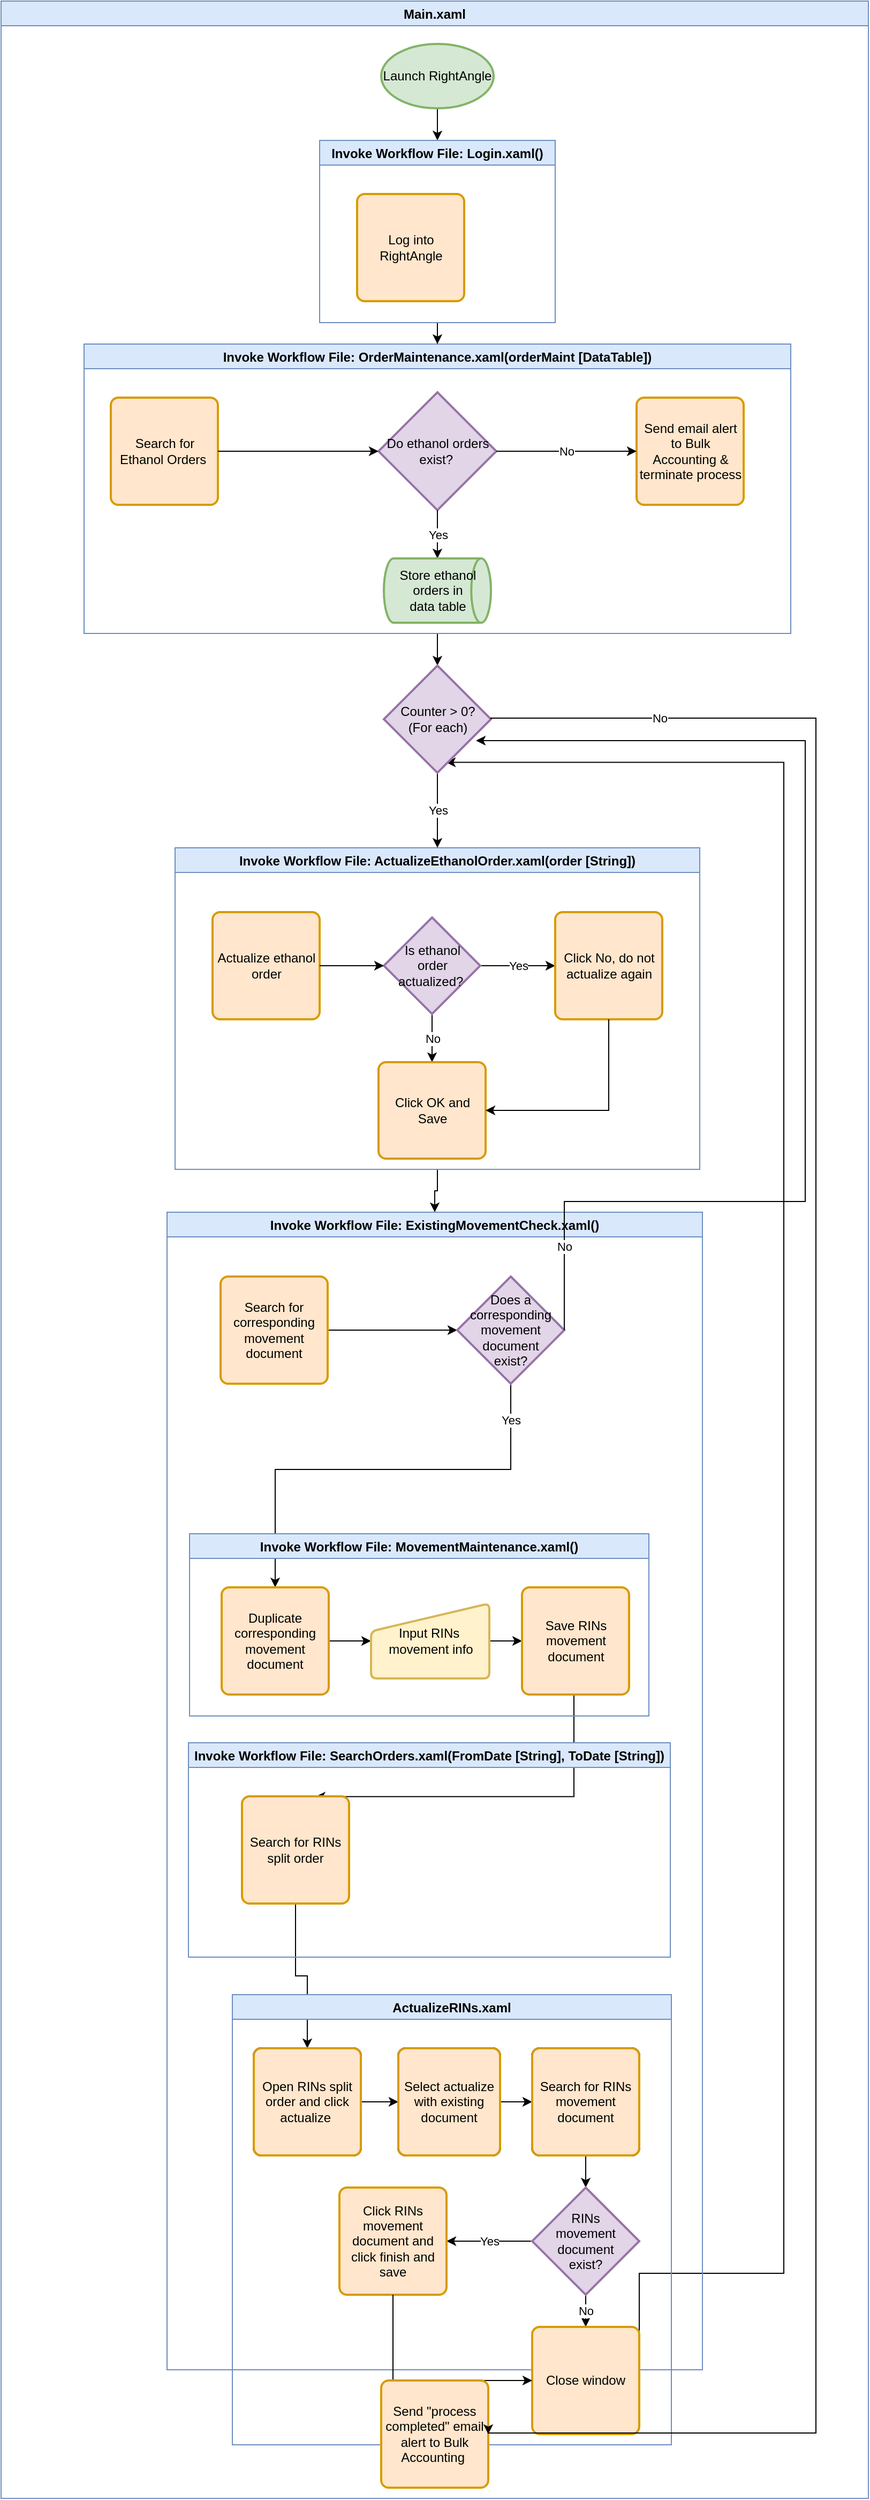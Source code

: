 <mxfile version="14.6.10" type="github">
  <diagram id="C5RBs43oDa-KdzZeNtuy" name="Page-1">
    <mxGraphModel dx="1038" dy="624" grid="1" gridSize="10" guides="1" tooltips="1" connect="1" arrows="1" fold="1" page="1" pageScale="1" pageWidth="827" pageHeight="1169" math="0" shadow="0">
      <root>
        <mxCell id="WIyWlLk6GJQsqaUBKTNV-0" />
        <mxCell id="WIyWlLk6GJQsqaUBKTNV-1" parent="WIyWlLk6GJQsqaUBKTNV-0" />
        <mxCell id="zwIU4QLBpwWAhk2zhrNK-26" value="Main.xaml" style="swimlane;labelBackgroundColor=none;fillColor=#dae8fc;strokeColor=#6c8ebf;" vertex="1" parent="WIyWlLk6GJQsqaUBKTNV-1">
          <mxGeometry width="810" height="2330" as="geometry" />
        </mxCell>
        <mxCell id="zwIU4QLBpwWAhk2zhrNK-88" value="" style="endArrow=classic;html=1;rounded=0;edgeStyle=orthogonalEdgeStyle;exitX=1;exitY=0.5;exitDx=0;exitDy=0;entryX=0.58;entryY=0.902;entryDx=0;entryDy=0;entryPerimeter=0;" edge="1" parent="zwIU4QLBpwWAhk2zhrNK-26" source="zwIU4QLBpwWAhk2zhrNK-80" target="zwIU4QLBpwWAhk2zhrNK-95">
          <mxGeometry width="50" height="50" relative="1" as="geometry">
            <mxPoint x="621" y="2200" as="sourcePoint" />
            <mxPoint x="551" y="700" as="targetPoint" />
            <Array as="points">
              <mxPoint x="731" y="2120" />
              <mxPoint x="731" y="710" />
            </Array>
          </mxGeometry>
        </mxCell>
        <mxCell id="zwIU4QLBpwWAhk2zhrNK-50" value="Yes" style="edgeStyle=orthogonalEdgeStyle;rounded=0;orthogonalLoop=1;jettySize=auto;html=1;exitX=0.5;exitY=1;exitDx=0;exitDy=0;exitPerimeter=0;" edge="1" parent="zwIU4QLBpwWAhk2zhrNK-26" source="zwIU4QLBpwWAhk2zhrNK-95" target="zwIU4QLBpwWAhk2zhrNK-29">
          <mxGeometry relative="1" as="geometry">
            <mxPoint x="337.5" y="680" as="sourcePoint" />
          </mxGeometry>
        </mxCell>
        <mxCell id="zwIU4QLBpwWAhk2zhrNK-117" style="edgeStyle=orthogonalEdgeStyle;rounded=0;orthogonalLoop=1;jettySize=auto;html=1;" edge="1" parent="zwIU4QLBpwWAhk2zhrNK-26" source="zwIU4QLBpwWAhk2zhrNK-3" target="zwIU4QLBpwWAhk2zhrNK-27">
          <mxGeometry relative="1" as="geometry" />
        </mxCell>
        <mxCell id="zwIU4QLBpwWAhk2zhrNK-3" value="Launch RightAngle" style="strokeWidth=2;html=1;shape=mxgraph.flowchart.start_1;whiteSpace=wrap;fillColor=#d5e8d4;strokeColor=#82b366;" vertex="1" parent="zwIU4QLBpwWAhk2zhrNK-26">
          <mxGeometry x="355" y="40" width="105" height="60" as="geometry" />
        </mxCell>
        <mxCell id="zwIU4QLBpwWAhk2zhrNK-116" style="edgeStyle=orthogonalEdgeStyle;rounded=0;orthogonalLoop=1;jettySize=auto;html=1;entryX=0.5;entryY=0;entryDx=0;entryDy=0;" edge="1" parent="zwIU4QLBpwWAhk2zhrNK-26" source="zwIU4QLBpwWAhk2zhrNK-27" target="zwIU4QLBpwWAhk2zhrNK-38">
          <mxGeometry relative="1" as="geometry" />
        </mxCell>
        <mxCell id="zwIU4QLBpwWAhk2zhrNK-27" value="Invoke Workflow File: Login.xaml()" style="swimlane;fillColor=#dae8fc;strokeColor=#6c8ebf;" vertex="1" parent="zwIU4QLBpwWAhk2zhrNK-26">
          <mxGeometry x="297.5" y="130" width="220" height="170" as="geometry" />
        </mxCell>
        <mxCell id="zwIU4QLBpwWAhk2zhrNK-4" value="Log into RightAngle" style="rounded=1;whiteSpace=wrap;html=1;absoluteArcSize=1;arcSize=14;strokeWidth=2;fillColor=#ffe6cc;strokeColor=#d79b00;" vertex="1" parent="zwIU4QLBpwWAhk2zhrNK-27">
          <mxGeometry x="35" y="50" width="100" height="100" as="geometry" />
        </mxCell>
        <mxCell id="zwIU4QLBpwWAhk2zhrNK-118" style="edgeStyle=orthogonalEdgeStyle;rounded=0;orthogonalLoop=1;jettySize=auto;html=1;entryX=0.5;entryY=0;entryDx=0;entryDy=0;" edge="1" parent="zwIU4QLBpwWAhk2zhrNK-26" source="zwIU4QLBpwWAhk2zhrNK-29" target="zwIU4QLBpwWAhk2zhrNK-40">
          <mxGeometry relative="1" as="geometry" />
        </mxCell>
        <mxCell id="zwIU4QLBpwWAhk2zhrNK-29" value="Invoke Workflow File: ActualizeEthanolOrder.xaml(order [String])" style="swimlane;fillColor=#dae8fc;strokeColor=#6c8ebf;" vertex="1" parent="zwIU4QLBpwWAhk2zhrNK-26">
          <mxGeometry x="162.5" y="790" width="490" height="300" as="geometry" />
        </mxCell>
        <mxCell id="zwIU4QLBpwWAhk2zhrNK-14" value="Actualize ethanol order" style="rounded=1;whiteSpace=wrap;html=1;absoluteArcSize=1;arcSize=14;strokeWidth=2;fillColor=#ffe6cc;strokeColor=#d79b00;" vertex="1" parent="zwIU4QLBpwWAhk2zhrNK-29">
          <mxGeometry x="35" y="60" width="100" height="100" as="geometry" />
        </mxCell>
        <mxCell id="zwIU4QLBpwWAhk2zhrNK-34" value="Yes" style="edgeStyle=orthogonalEdgeStyle;rounded=0;orthogonalLoop=1;jettySize=auto;html=1;entryX=0;entryY=0.5;entryDx=0;entryDy=0;" edge="1" parent="zwIU4QLBpwWAhk2zhrNK-29" source="zwIU4QLBpwWAhk2zhrNK-16" target="zwIU4QLBpwWAhk2zhrNK-18">
          <mxGeometry relative="1" as="geometry" />
        </mxCell>
        <mxCell id="zwIU4QLBpwWAhk2zhrNK-35" value="No" style="edgeStyle=orthogonalEdgeStyle;rounded=0;orthogonalLoop=1;jettySize=auto;html=1;" edge="1" parent="zwIU4QLBpwWAhk2zhrNK-29" source="zwIU4QLBpwWAhk2zhrNK-16" target="zwIU4QLBpwWAhk2zhrNK-19">
          <mxGeometry relative="1" as="geometry" />
        </mxCell>
        <mxCell id="zwIU4QLBpwWAhk2zhrNK-16" value="Is ethanol &lt;br&gt;order actualized?&amp;nbsp;" style="strokeWidth=2;html=1;shape=mxgraph.flowchart.decision;whiteSpace=wrap;fillColor=#e1d5e7;strokeColor=#9673a6;" vertex="1" parent="zwIU4QLBpwWAhk2zhrNK-29">
          <mxGeometry x="195" y="65" width="90" height="90" as="geometry" />
        </mxCell>
        <mxCell id="zwIU4QLBpwWAhk2zhrNK-17" value="" style="edgeStyle=orthogonalEdgeStyle;rounded=0;orthogonalLoop=1;jettySize=auto;html=1;" edge="1" parent="zwIU4QLBpwWAhk2zhrNK-29" source="zwIU4QLBpwWAhk2zhrNK-14" target="zwIU4QLBpwWAhk2zhrNK-16">
          <mxGeometry relative="1" as="geometry" />
        </mxCell>
        <mxCell id="zwIU4QLBpwWAhk2zhrNK-18" value="Click No, do not actualize again" style="rounded=1;whiteSpace=wrap;html=1;absoluteArcSize=1;arcSize=14;strokeWidth=2;fillColor=#ffe6cc;strokeColor=#d79b00;" vertex="1" parent="zwIU4QLBpwWAhk2zhrNK-29">
          <mxGeometry x="355" y="60" width="100" height="100" as="geometry" />
        </mxCell>
        <mxCell id="zwIU4QLBpwWAhk2zhrNK-19" value="Click OK and Save" style="rounded=1;whiteSpace=wrap;html=1;absoluteArcSize=1;arcSize=14;strokeWidth=2;fillColor=#ffe6cc;strokeColor=#d79b00;" vertex="1" parent="zwIU4QLBpwWAhk2zhrNK-29">
          <mxGeometry x="190" y="200" width="100" height="90" as="geometry" />
        </mxCell>
        <mxCell id="zwIU4QLBpwWAhk2zhrNK-108" style="edgeStyle=orthogonalEdgeStyle;rounded=0;orthogonalLoop=1;jettySize=auto;html=1;entryX=1;entryY=0.5;entryDx=0;entryDy=0;exitX=0.5;exitY=1;exitDx=0;exitDy=0;" edge="1" parent="zwIU4QLBpwWAhk2zhrNK-29" source="zwIU4QLBpwWAhk2zhrNK-18" target="zwIU4QLBpwWAhk2zhrNK-19">
          <mxGeometry relative="1" as="geometry">
            <mxPoint x="405" y="240" as="targetPoint" />
          </mxGeometry>
        </mxCell>
        <mxCell id="zwIU4QLBpwWAhk2zhrNK-40" value="Invoke Workflow File: ExistingMovementCheck.xaml()" style="swimlane;fillColor=#dae8fc;strokeColor=#6c8ebf;" vertex="1" parent="zwIU4QLBpwWAhk2zhrNK-26">
          <mxGeometry x="155" y="1130" width="500" height="1080" as="geometry" />
        </mxCell>
        <mxCell id="zwIU4QLBpwWAhk2zhrNK-71" style="edgeStyle=orthogonalEdgeStyle;rounded=0;orthogonalLoop=1;jettySize=auto;html=1;" edge="1" parent="zwIU4QLBpwWAhk2zhrNK-40" source="zwIU4QLBpwWAhk2zhrNK-65" target="zwIU4QLBpwWAhk2zhrNK-70">
          <mxGeometry relative="1" as="geometry" />
        </mxCell>
        <mxCell id="zwIU4QLBpwWAhk2zhrNK-111" style="edgeStyle=orthogonalEdgeStyle;rounded=0;orthogonalLoop=1;jettySize=auto;html=1;entryX=0.688;entryY=0.002;entryDx=0;entryDy=0;entryPerimeter=0;" edge="1" parent="zwIU4QLBpwWAhk2zhrNK-40" source="zwIU4QLBpwWAhk2zhrNK-62" target="zwIU4QLBpwWAhk2zhrNK-65">
          <mxGeometry relative="1" as="geometry">
            <mxPoint x="381.5" y="610" as="targetPoint" />
            <Array as="points">
              <mxPoint x="380" y="480" />
              <mxPoint x="380" y="480" />
            </Array>
          </mxGeometry>
        </mxCell>
        <mxCell id="zwIU4QLBpwWAhk2zhrNK-105" value="Yes" style="edgeStyle=orthogonalEdgeStyle;rounded=0;orthogonalLoop=1;jettySize=auto;html=1;entryX=0.5;entryY=0;entryDx=0;entryDy=0;exitX=0.5;exitY=1;exitDx=0;exitDy=0;exitPerimeter=0;" edge="1" parent="zwIU4QLBpwWAhk2zhrNK-40" source="zwIU4QLBpwWAhk2zhrNK-53" target="zwIU4QLBpwWAhk2zhrNK-58">
          <mxGeometry x="-0.837" relative="1" as="geometry">
            <Array as="points">
              <mxPoint x="321" y="240" />
              <mxPoint x="101" y="240" />
            </Array>
            <mxPoint as="offset" />
          </mxGeometry>
        </mxCell>
        <mxCell id="zwIU4QLBpwWAhk2zhrNK-109" style="edgeStyle=orthogonalEdgeStyle;rounded=0;orthogonalLoop=1;jettySize=auto;html=1;entryX=0;entryY=0.5;entryDx=0;entryDy=0;entryPerimeter=0;" edge="1" parent="zwIU4QLBpwWAhk2zhrNK-40" source="zwIU4QLBpwWAhk2zhrNK-41" target="zwIU4QLBpwWAhk2zhrNK-53">
          <mxGeometry relative="1" as="geometry" />
        </mxCell>
        <mxCell id="zwIU4QLBpwWAhk2zhrNK-41" value="Search for corresponding movement document" style="rounded=1;whiteSpace=wrap;html=1;absoluteArcSize=1;arcSize=14;strokeWidth=2;fillColor=#ffe6cc;strokeColor=#d79b00;" vertex="1" parent="zwIU4QLBpwWAhk2zhrNK-40">
          <mxGeometry x="50" y="60" width="100" height="100" as="geometry" />
        </mxCell>
        <mxCell id="zwIU4QLBpwWAhk2zhrNK-53" value="&lt;span&gt;Does a corresponding movement document &lt;br&gt;exist?&lt;/span&gt;" style="strokeWidth=2;html=1;shape=mxgraph.flowchart.decision;whiteSpace=wrap;labelBackgroundColor=none;fillColor=#e1d5e7;strokeColor=#9673a6;" vertex="1" parent="zwIU4QLBpwWAhk2zhrNK-40">
          <mxGeometry x="271" y="60" width="100" height="100" as="geometry" />
        </mxCell>
        <mxCell id="zwIU4QLBpwWAhk2zhrNK-57" value="Invoke Workflow File: MovementMaintenance.xaml()" style="swimlane;labelBackgroundColor=none;fillColor=#dae8fc;strokeColor=#6c8ebf;" vertex="1" parent="zwIU4QLBpwWAhk2zhrNK-40">
          <mxGeometry x="21" y="300" width="429" height="170" as="geometry" />
        </mxCell>
        <mxCell id="zwIU4QLBpwWAhk2zhrNK-61" style="edgeStyle=orthogonalEdgeStyle;rounded=0;orthogonalLoop=1;jettySize=auto;html=1;" edge="1" parent="zwIU4QLBpwWAhk2zhrNK-57" source="zwIU4QLBpwWAhk2zhrNK-58" target="zwIU4QLBpwWAhk2zhrNK-60">
          <mxGeometry relative="1" as="geometry" />
        </mxCell>
        <mxCell id="zwIU4QLBpwWAhk2zhrNK-58" value="Duplicate corresponding movement document" style="rounded=1;whiteSpace=wrap;html=1;absoluteArcSize=1;arcSize=14;strokeWidth=2;labelBackgroundColor=none;fillColor=#ffe6cc;strokeColor=#d79b00;" vertex="1" parent="zwIU4QLBpwWAhk2zhrNK-57">
          <mxGeometry x="30" y="50" width="100" height="100" as="geometry" />
        </mxCell>
        <mxCell id="zwIU4QLBpwWAhk2zhrNK-63" style="edgeStyle=orthogonalEdgeStyle;rounded=0;orthogonalLoop=1;jettySize=auto;html=1;entryX=0;entryY=0.5;entryDx=0;entryDy=0;" edge="1" parent="zwIU4QLBpwWAhk2zhrNK-57" source="zwIU4QLBpwWAhk2zhrNK-60" target="zwIU4QLBpwWAhk2zhrNK-62">
          <mxGeometry relative="1" as="geometry" />
        </mxCell>
        <mxCell id="zwIU4QLBpwWAhk2zhrNK-60" value="Input RINs&amp;nbsp; movement info" style="html=1;strokeWidth=2;shape=manualInput;whiteSpace=wrap;rounded=1;size=26;arcSize=11;labelBackgroundColor=none;fillColor=#fff2cc;strokeColor=#d6b656;" vertex="1" parent="zwIU4QLBpwWAhk2zhrNK-57">
          <mxGeometry x="169.5" y="65" width="110.5" height="70" as="geometry" />
        </mxCell>
        <mxCell id="zwIU4QLBpwWAhk2zhrNK-62" value="Save RINs movement document" style="rounded=1;whiteSpace=wrap;html=1;absoluteArcSize=1;arcSize=14;strokeWidth=2;labelBackgroundColor=none;fillColor=#ffe6cc;strokeColor=#d79b00;" vertex="1" parent="zwIU4QLBpwWAhk2zhrNK-57">
          <mxGeometry x="310.5" y="50" width="100" height="100" as="geometry" />
        </mxCell>
        <mxCell id="zwIU4QLBpwWAhk2zhrNK-64" value="Invoke Workflow File: SearchOrders.xaml(FromDate [String], ToDate [String])" style="swimlane;labelBackgroundColor=none;fillColor=#dae8fc;strokeColor=#6c8ebf;" vertex="1" parent="zwIU4QLBpwWAhk2zhrNK-40">
          <mxGeometry x="20" y="495" width="450" height="200" as="geometry" />
        </mxCell>
        <mxCell id="zwIU4QLBpwWAhk2zhrNK-65" value="Search for RINs split order" style="rounded=1;whiteSpace=wrap;html=1;absoluteArcSize=1;arcSize=14;strokeWidth=2;labelBackgroundColor=none;fillColor=#ffe6cc;strokeColor=#d79b00;" vertex="1" parent="zwIU4QLBpwWAhk2zhrNK-64">
          <mxGeometry x="50" y="50" width="100" height="100" as="geometry" />
        </mxCell>
        <mxCell id="zwIU4QLBpwWAhk2zhrNK-69" value="ActualizeRINs.xaml" style="swimlane;labelBackgroundColor=none;startSize=23;fillColor=#dae8fc;strokeColor=#6c8ebf;" vertex="1" parent="zwIU4QLBpwWAhk2zhrNK-40">
          <mxGeometry x="61" y="730" width="410" height="420" as="geometry" />
        </mxCell>
        <mxCell id="zwIU4QLBpwWAhk2zhrNK-73" style="edgeStyle=orthogonalEdgeStyle;rounded=0;orthogonalLoop=1;jettySize=auto;html=1;entryX=0;entryY=0.5;entryDx=0;entryDy=0;" edge="1" parent="zwIU4QLBpwWAhk2zhrNK-69" source="zwIU4QLBpwWAhk2zhrNK-70" target="zwIU4QLBpwWAhk2zhrNK-72">
          <mxGeometry relative="1" as="geometry" />
        </mxCell>
        <mxCell id="zwIU4QLBpwWAhk2zhrNK-70" value="Open RINs split order and click actualize&amp;nbsp;" style="rounded=1;whiteSpace=wrap;html=1;absoluteArcSize=1;arcSize=14;strokeWidth=2;labelBackgroundColor=none;" vertex="1" parent="zwIU4QLBpwWAhk2zhrNK-69">
          <mxGeometry x="20" y="50" width="100" height="100" as="geometry" />
        </mxCell>
        <mxCell id="zwIU4QLBpwWAhk2zhrNK-75" style="edgeStyle=orthogonalEdgeStyle;rounded=0;orthogonalLoop=1;jettySize=auto;html=1;entryX=0;entryY=0.5;entryDx=0;entryDy=0;" edge="1" parent="zwIU4QLBpwWAhk2zhrNK-69" source="zwIU4QLBpwWAhk2zhrNK-72" target="zwIU4QLBpwWAhk2zhrNK-74">
          <mxGeometry relative="1" as="geometry" />
        </mxCell>
        <mxCell id="zwIU4QLBpwWAhk2zhrNK-72" value="Select actualize with existing document" style="rounded=1;whiteSpace=wrap;html=1;absoluteArcSize=1;arcSize=14;strokeWidth=2;labelBackgroundColor=none;" vertex="1" parent="zwIU4QLBpwWAhk2zhrNK-69">
          <mxGeometry x="155" y="50" width="95" height="100" as="geometry" />
        </mxCell>
        <mxCell id="zwIU4QLBpwWAhk2zhrNK-78" style="edgeStyle=orthogonalEdgeStyle;rounded=0;orthogonalLoop=1;jettySize=auto;html=1;" edge="1" parent="zwIU4QLBpwWAhk2zhrNK-69" source="zwIU4QLBpwWAhk2zhrNK-74" target="zwIU4QLBpwWAhk2zhrNK-76">
          <mxGeometry relative="1" as="geometry" />
        </mxCell>
        <mxCell id="zwIU4QLBpwWAhk2zhrNK-74" value="Search for RINs movement document" style="rounded=1;whiteSpace=wrap;html=1;absoluteArcSize=1;arcSize=14;strokeWidth=2;labelBackgroundColor=none;" vertex="1" parent="zwIU4QLBpwWAhk2zhrNK-69">
          <mxGeometry x="280" y="50" width="100" height="100" as="geometry" />
        </mxCell>
        <mxCell id="zwIU4QLBpwWAhk2zhrNK-79" value="Yes" style="edgeStyle=orthogonalEdgeStyle;rounded=0;orthogonalLoop=1;jettySize=auto;html=1;entryX=1;entryY=0.5;entryDx=0;entryDy=0;" edge="1" parent="zwIU4QLBpwWAhk2zhrNK-69" source="zwIU4QLBpwWAhk2zhrNK-76" target="zwIU4QLBpwWAhk2zhrNK-77">
          <mxGeometry relative="1" as="geometry" />
        </mxCell>
        <mxCell id="zwIU4QLBpwWAhk2zhrNK-81" value="No" style="edgeStyle=orthogonalEdgeStyle;rounded=0;orthogonalLoop=1;jettySize=auto;html=1;entryX=0.5;entryY=0;entryDx=0;entryDy=0;" edge="1" parent="zwIU4QLBpwWAhk2zhrNK-69" source="zwIU4QLBpwWAhk2zhrNK-76" target="zwIU4QLBpwWAhk2zhrNK-80">
          <mxGeometry relative="1" as="geometry" />
        </mxCell>
        <mxCell id="zwIU4QLBpwWAhk2zhrNK-76" value="RINs &lt;br&gt;movement document &lt;br&gt;exist?" style="strokeWidth=2;html=1;shape=mxgraph.flowchart.decision;whiteSpace=wrap;labelBackgroundColor=none;fillColor=#e1d5e7;strokeColor=#9673a6;" vertex="1" parent="zwIU4QLBpwWAhk2zhrNK-69">
          <mxGeometry x="280" y="180" width="100" height="100" as="geometry" />
        </mxCell>
        <mxCell id="zwIU4QLBpwWAhk2zhrNK-77" value="Click RINs movement document and click finish and save" style="rounded=1;whiteSpace=wrap;html=1;absoluteArcSize=1;arcSize=14;strokeWidth=2;labelBackgroundColor=none;fillColor=#ffe6cc;strokeColor=#d79b00;" vertex="1" parent="zwIU4QLBpwWAhk2zhrNK-69">
          <mxGeometry x="100" y="180" width="100" height="100" as="geometry" />
        </mxCell>
        <mxCell id="zwIU4QLBpwWAhk2zhrNK-80" value="Close window" style="rounded=1;whiteSpace=wrap;html=1;absoluteArcSize=1;arcSize=14;strokeWidth=2;labelBackgroundColor=none;fillColor=#ffe6cc;strokeColor=#d79b00;" vertex="1" parent="zwIU4QLBpwWAhk2zhrNK-69">
          <mxGeometry x="280" y="310" width="100" height="100" as="geometry" />
        </mxCell>
        <mxCell id="zwIU4QLBpwWAhk2zhrNK-83" style="edgeStyle=orthogonalEdgeStyle;rounded=0;orthogonalLoop=1;jettySize=auto;html=1;entryX=0;entryY=0.5;entryDx=0;entryDy=0;" edge="1" parent="zwIU4QLBpwWAhk2zhrNK-69" source="zwIU4QLBpwWAhk2zhrNK-77" target="zwIU4QLBpwWAhk2zhrNK-80">
          <mxGeometry relative="1" as="geometry">
            <mxPoint x="220" y="390" as="targetPoint" />
            <Array as="points">
              <mxPoint x="150" y="360" />
            </Array>
          </mxGeometry>
        </mxCell>
        <mxCell id="zwIU4QLBpwWAhk2zhrNK-113" value="Select actualize with existing document" style="rounded=1;whiteSpace=wrap;html=1;absoluteArcSize=1;arcSize=14;strokeWidth=2;labelBackgroundColor=none;fillColor=#ffe6cc;strokeColor=#d79b00;" vertex="1" parent="zwIU4QLBpwWAhk2zhrNK-69">
          <mxGeometry x="155" y="50" width="95" height="100" as="geometry" />
        </mxCell>
        <mxCell id="zwIU4QLBpwWAhk2zhrNK-114" value="Open RINs split order and click actualize&amp;nbsp;" style="rounded=1;whiteSpace=wrap;html=1;absoluteArcSize=1;arcSize=14;strokeWidth=2;labelBackgroundColor=none;fillColor=#ffe6cc;strokeColor=#d79b00;" vertex="1" parent="zwIU4QLBpwWAhk2zhrNK-69">
          <mxGeometry x="20" y="50" width="100" height="100" as="geometry" />
        </mxCell>
        <mxCell id="zwIU4QLBpwWAhk2zhrNK-115" value="Search for RINs movement document" style="rounded=1;whiteSpace=wrap;html=1;absoluteArcSize=1;arcSize=14;strokeWidth=2;labelBackgroundColor=none;fillColor=#ffe6cc;strokeColor=#d79b00;" vertex="1" parent="zwIU4QLBpwWAhk2zhrNK-69">
          <mxGeometry x="280" y="50" width="100" height="100" as="geometry" />
        </mxCell>
        <mxCell id="zwIU4QLBpwWAhk2zhrNK-119" style="edgeStyle=orthogonalEdgeStyle;rounded=0;orthogonalLoop=1;jettySize=auto;html=1;entryX=0.5;entryY=0;entryDx=0;entryDy=0;entryPerimeter=0;" edge="1" parent="zwIU4QLBpwWAhk2zhrNK-26" source="zwIU4QLBpwWAhk2zhrNK-38" target="zwIU4QLBpwWAhk2zhrNK-95">
          <mxGeometry relative="1" as="geometry" />
        </mxCell>
        <mxCell id="zwIU4QLBpwWAhk2zhrNK-38" value="Invoke Workflow File: OrderMaintenance.xaml(orderMaint [DataTable])" style="swimlane;fillColor=#dae8fc;strokeColor=#6c8ebf;" vertex="1" parent="zwIU4QLBpwWAhk2zhrNK-26">
          <mxGeometry x="77.5" y="320" width="660" height="270" as="geometry" />
        </mxCell>
        <mxCell id="zwIU4QLBpwWAhk2zhrNK-6" value="Search for Ethanol Orders&amp;nbsp;" style="rounded=1;whiteSpace=wrap;html=1;absoluteArcSize=1;arcSize=14;strokeWidth=2;fillColor=#ffe6cc;strokeColor=#d79b00;" vertex="1" parent="zwIU4QLBpwWAhk2zhrNK-38">
          <mxGeometry x="25" y="50" width="100" height="100" as="geometry" />
        </mxCell>
        <mxCell id="zwIU4QLBpwWAhk2zhrNK-8" value="Do ethanol orders exist?&amp;nbsp;" style="strokeWidth=2;html=1;shape=mxgraph.flowchart.decision;whiteSpace=wrap;fillColor=#e1d5e7;strokeColor=#9673a6;" vertex="1" parent="zwIU4QLBpwWAhk2zhrNK-38">
          <mxGeometry x="275" y="45" width="110" height="110" as="geometry" />
        </mxCell>
        <mxCell id="zwIU4QLBpwWAhk2zhrNK-9" value="" style="edgeStyle=orthogonalEdgeStyle;rounded=0;orthogonalLoop=1;jettySize=auto;html=1;" edge="1" parent="zwIU4QLBpwWAhk2zhrNK-38" source="zwIU4QLBpwWAhk2zhrNK-6" target="zwIU4QLBpwWAhk2zhrNK-8">
          <mxGeometry relative="1" as="geometry" />
        </mxCell>
        <mxCell id="zwIU4QLBpwWAhk2zhrNK-12" value="Send email alert to Bulk Accounting &amp;amp; terminate process" style="rounded=1;whiteSpace=wrap;html=1;absoluteArcSize=1;arcSize=14;strokeWidth=2;fillColor=#ffe6cc;strokeColor=#d79b00;" vertex="1" parent="zwIU4QLBpwWAhk2zhrNK-38">
          <mxGeometry x="516" y="50" width="100" height="100" as="geometry" />
        </mxCell>
        <mxCell id="zwIU4QLBpwWAhk2zhrNK-13" value="No" style="edgeStyle=orthogonalEdgeStyle;rounded=0;orthogonalLoop=1;jettySize=auto;html=1;" edge="1" parent="zwIU4QLBpwWAhk2zhrNK-38" source="zwIU4QLBpwWAhk2zhrNK-8" target="zwIU4QLBpwWAhk2zhrNK-12">
          <mxGeometry relative="1" as="geometry" />
        </mxCell>
        <mxCell id="zwIU4QLBpwWAhk2zhrNK-11" value="Yes" style="edgeStyle=orthogonalEdgeStyle;rounded=0;orthogonalLoop=1;jettySize=auto;html=1;" edge="1" parent="zwIU4QLBpwWAhk2zhrNK-38" source="zwIU4QLBpwWAhk2zhrNK-8">
          <mxGeometry relative="1" as="geometry">
            <mxPoint x="330" y="200" as="targetPoint" />
          </mxGeometry>
        </mxCell>
        <mxCell id="zwIU4QLBpwWAhk2zhrNK-106" value="&lt;span&gt;Store ethanol&lt;/span&gt;&lt;br&gt;&lt;span&gt;orders in&lt;/span&gt;&lt;br&gt;&lt;span&gt;data table&lt;/span&gt;" style="strokeWidth=2;html=1;shape=mxgraph.flowchart.direct_data;whiteSpace=wrap;labelBackgroundColor=none;fillColor=#d5e8d4;strokeColor=#82b366;" vertex="1" parent="zwIU4QLBpwWAhk2zhrNK-38">
          <mxGeometry x="280" y="200" width="100" height="60" as="geometry" />
        </mxCell>
        <mxCell id="zwIU4QLBpwWAhk2zhrNK-55" value="No" style="edgeStyle=orthogonalEdgeStyle;rounded=0;orthogonalLoop=1;jettySize=auto;html=1;entryX=0.86;entryY=0.7;entryDx=0;entryDy=0;entryPerimeter=0;exitX=1;exitY=0.5;exitDx=0;exitDy=0;exitPerimeter=0;" edge="1" parent="zwIU4QLBpwWAhk2zhrNK-26" source="zwIU4QLBpwWAhk2zhrNK-53" target="zwIU4QLBpwWAhk2zhrNK-95">
          <mxGeometry x="-0.856" relative="1" as="geometry">
            <mxPoint x="521" y="640" as="targetPoint" />
            <Array as="points">
              <mxPoint x="751" y="1120" />
              <mxPoint x="751" y="690" />
            </Array>
            <mxPoint as="offset" />
          </mxGeometry>
        </mxCell>
        <mxCell id="zwIU4QLBpwWAhk2zhrNK-89" value="Send &quot;process completed&quot; email alert to Bulk Accounting&amp;nbsp;" style="rounded=1;whiteSpace=wrap;html=1;absoluteArcSize=1;arcSize=14;strokeWidth=2;labelBackgroundColor=none;fillColor=#ffe6cc;strokeColor=#d79b00;" vertex="1" parent="zwIU4QLBpwWAhk2zhrNK-26">
          <mxGeometry x="355" y="2220" width="100" height="100" as="geometry" />
        </mxCell>
        <mxCell id="zwIU4QLBpwWAhk2zhrNK-95" value="Counter &amp;gt; 0? &lt;br&gt;(For each)" style="strokeWidth=2;html=1;shape=mxgraph.flowchart.decision;whiteSpace=wrap;labelBackgroundColor=none;fillColor=#e1d5e7;strokeColor=#9673a6;" vertex="1" parent="zwIU4QLBpwWAhk2zhrNK-26">
          <mxGeometry x="357.5" y="620" width="100" height="100" as="geometry" />
        </mxCell>
        <mxCell id="zwIU4QLBpwWAhk2zhrNK-101" value="No" style="edgeStyle=orthogonalEdgeStyle;rounded=0;orthogonalLoop=1;jettySize=auto;html=1;exitX=1;exitY=0.5;exitDx=0;exitDy=0;exitPerimeter=0;entryX=1;entryY=0.5;entryDx=0;entryDy=0;" edge="1" parent="zwIU4QLBpwWAhk2zhrNK-26" source="zwIU4QLBpwWAhk2zhrNK-95" target="zwIU4QLBpwWAhk2zhrNK-89">
          <mxGeometry x="-0.857" relative="1" as="geometry">
            <mxPoint x="781" y="2391" as="targetPoint" />
            <Array as="points">
              <mxPoint x="761" y="669" />
              <mxPoint x="761" y="2269" />
            </Array>
            <mxPoint as="offset" />
          </mxGeometry>
        </mxCell>
      </root>
    </mxGraphModel>
  </diagram>
</mxfile>

